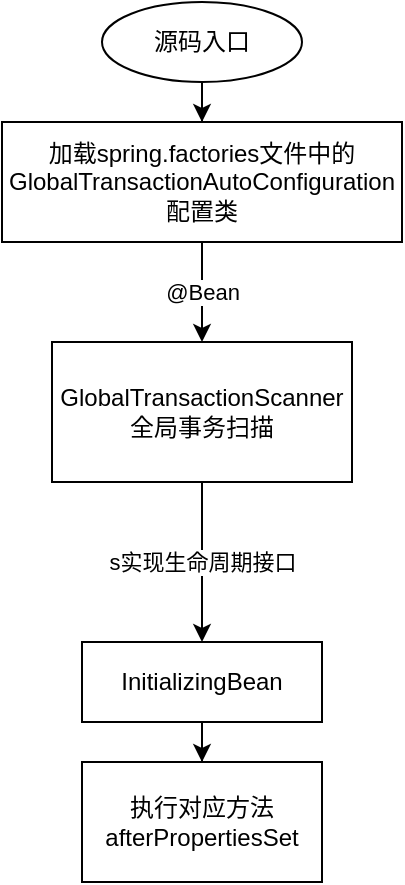 <mxfile version="16.2.7" type="github">
  <diagram id="2GkdoWeLC6AMlJ0hPWRP" name="第 1 页">
    <mxGraphModel dx="782" dy="436" grid="1" gridSize="10" guides="1" tooltips="1" connect="1" arrows="1" fold="1" page="1" pageScale="1" pageWidth="827" pageHeight="1169" math="0" shadow="0">
      <root>
        <mxCell id="0" />
        <mxCell id="1" parent="0" />
        <mxCell id="bJAYaRsmpoxmMZURCrxh-3" value="" style="edgeStyle=orthogonalEdgeStyle;rounded=0;orthogonalLoop=1;jettySize=auto;html=1;" edge="1" parent="1" source="bJAYaRsmpoxmMZURCrxh-1" target="bJAYaRsmpoxmMZURCrxh-2">
          <mxGeometry relative="1" as="geometry" />
        </mxCell>
        <mxCell id="bJAYaRsmpoxmMZURCrxh-1" value="源码入口&lt;br&gt;" style="ellipse;whiteSpace=wrap;html=1;" vertex="1" parent="1">
          <mxGeometry x="220" y="10" width="100" height="40" as="geometry" />
        </mxCell>
        <mxCell id="bJAYaRsmpoxmMZURCrxh-5" value="@Bean" style="edgeStyle=orthogonalEdgeStyle;rounded=0;orthogonalLoop=1;jettySize=auto;html=1;" edge="1" parent="1" source="bJAYaRsmpoxmMZURCrxh-2" target="bJAYaRsmpoxmMZURCrxh-4">
          <mxGeometry relative="1" as="geometry" />
        </mxCell>
        <mxCell id="bJAYaRsmpoxmMZURCrxh-2" value="加载spring.factories文件中的&lt;br&gt;GlobalTransactionAutoConfiguration配置类" style="whiteSpace=wrap;html=1;" vertex="1" parent="1">
          <mxGeometry x="170" y="70" width="200" height="60" as="geometry" />
        </mxCell>
        <mxCell id="bJAYaRsmpoxmMZURCrxh-7" value="s实现生命周期接口" style="edgeStyle=orthogonalEdgeStyle;rounded=0;orthogonalLoop=1;jettySize=auto;html=1;" edge="1" parent="1" source="bJAYaRsmpoxmMZURCrxh-4" target="bJAYaRsmpoxmMZURCrxh-6">
          <mxGeometry relative="1" as="geometry" />
        </mxCell>
        <mxCell id="bJAYaRsmpoxmMZURCrxh-4" value="GlobalTransactionScanner全局事务扫描" style="whiteSpace=wrap;html=1;" vertex="1" parent="1">
          <mxGeometry x="195" y="180" width="150" height="70" as="geometry" />
        </mxCell>
        <mxCell id="bJAYaRsmpoxmMZURCrxh-11" value="" style="edgeStyle=orthogonalEdgeStyle;rounded=0;orthogonalLoop=1;jettySize=auto;html=1;" edge="1" parent="1" source="bJAYaRsmpoxmMZURCrxh-6" target="bJAYaRsmpoxmMZURCrxh-10">
          <mxGeometry relative="1" as="geometry" />
        </mxCell>
        <mxCell id="bJAYaRsmpoxmMZURCrxh-6" value="InitializingBean" style="whiteSpace=wrap;html=1;" vertex="1" parent="1">
          <mxGeometry x="210" y="330" width="120" height="40" as="geometry" />
        </mxCell>
        <mxCell id="bJAYaRsmpoxmMZURCrxh-10" value="执行对应方法&lt;br&gt;afterPropertiesSet" style="whiteSpace=wrap;html=1;" vertex="1" parent="1">
          <mxGeometry x="210" y="390" width="120" height="60" as="geometry" />
        </mxCell>
      </root>
    </mxGraphModel>
  </diagram>
</mxfile>
